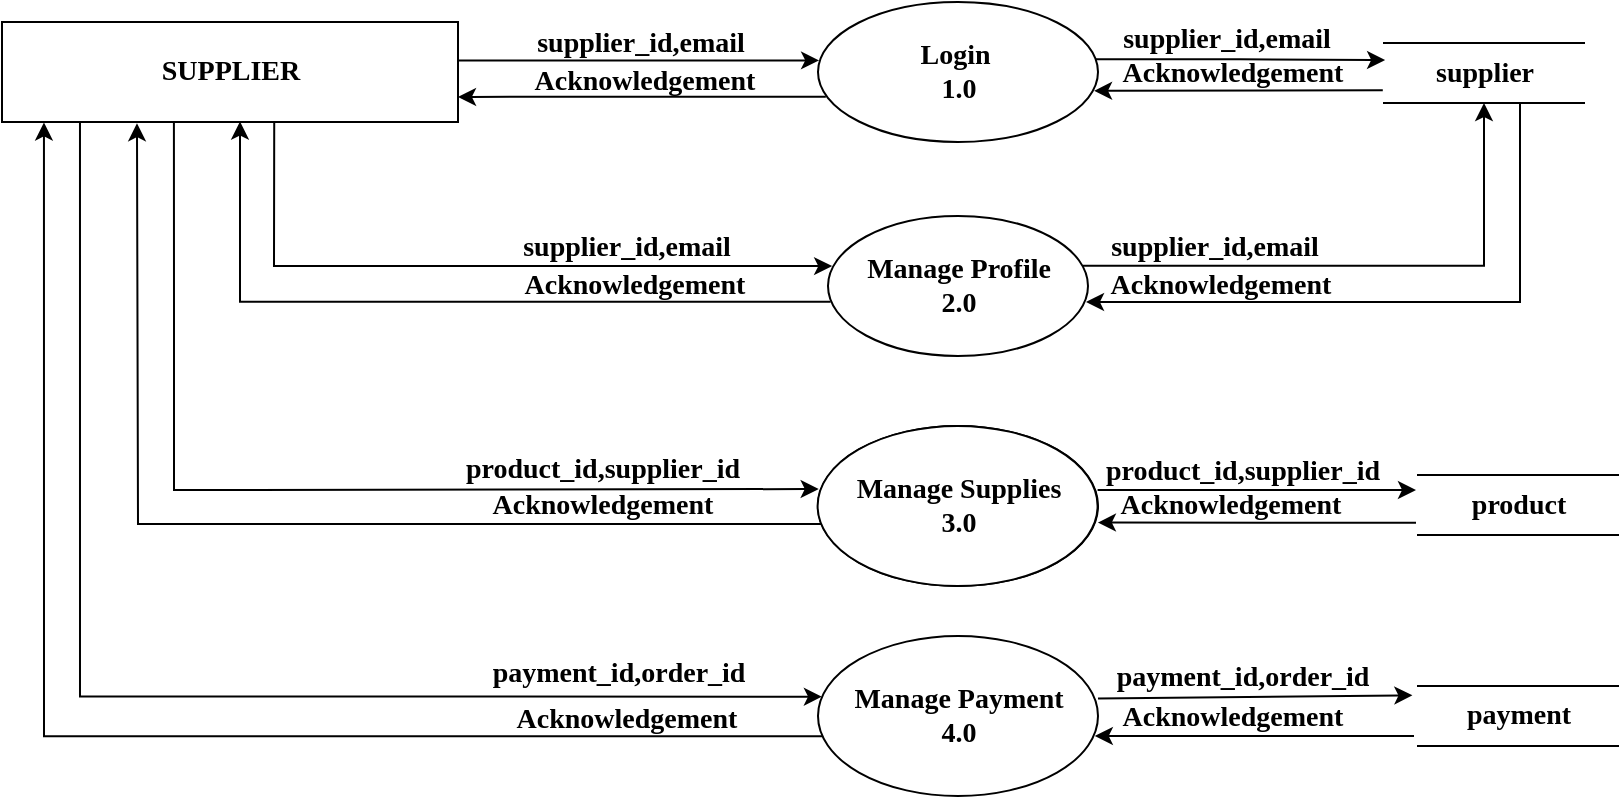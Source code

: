 <mxfile>
    <diagram id="LtNngk2JR1nuo8bp3Qb9" name="Page-1">
        <mxGraphModel dx="998" dy="551" grid="0" gridSize="10" guides="1" tooltips="1" connect="1" arrows="1" fold="1" page="0" pageScale="1" pageWidth="827" pageHeight="1169" background="#ffffff" math="0" shadow="0">
            <root>
                <mxCell id="0"/>
                <mxCell id="1" parent="0"/>
                <mxCell id="33" style="edgeStyle=elbowEdgeStyle;rounded=0;html=1;exitX=1;exitY=0.384;exitDx=0;exitDy=0;entryX=0.004;entryY=0.417;entryDx=0;entryDy=0;fontSize=14;fontColor=#000000;strokeColor=#000000;fontFamily=Times New Roman;entryPerimeter=0;exitPerimeter=0;" parent="1" source="2" target="31" edge="1">
                    <mxGeometry relative="1" as="geometry">
                        <mxPoint x="207.32" y="111.5" as="sourcePoint"/>
                        <mxPoint x="411" y="179" as="targetPoint"/>
                        <Array as="points">
                            <mxPoint x="240" y="75"/>
                        </Array>
                    </mxGeometry>
                </mxCell>
                <mxCell id="48" style="edgeStyle=elbowEdgeStyle;rounded=0;html=1;entryX=0.016;entryY=0.358;entryDx=0;entryDy=0;fontSize=14;fontColor=#000000;strokeColor=#000000;fontFamily=Times New Roman;entryPerimeter=0;exitX=0.597;exitY=0.998;exitDx=0;exitDy=0;exitPerimeter=0;" parent="1" source="2" target="47" edge="1">
                    <mxGeometry relative="1" as="geometry">
                        <mxPoint x="148" y="101" as="sourcePoint"/>
                        <mxPoint x="408" y="275" as="targetPoint"/>
                        <Array as="points">
                            <mxPoint x="148" y="180"/>
                        </Array>
                    </mxGeometry>
                </mxCell>
                <mxCell id="79" style="edgeStyle=none;html=1;exitX=0.377;exitY=0.998;exitDx=0;exitDy=0;entryX=0.004;entryY=0.394;entryDx=0;entryDy=0;rounded=0;strokeColor=#000000;exitPerimeter=0;entryPerimeter=0;" parent="1" source="2" target="74" edge="1">
                    <mxGeometry relative="1" as="geometry">
                        <mxPoint x="97.956" y="95.8" as="sourcePoint"/>
                        <mxPoint x="410.8" y="284" as="targetPoint"/>
                        <Array as="points">
                            <mxPoint x="98" y="198"/>
                            <mxPoint x="98" y="284"/>
                        </Array>
                    </mxGeometry>
                </mxCell>
                <mxCell id="2" value="&lt;b style=&quot;font-size: 14px;&quot;&gt;&lt;font color=&quot;#000000&quot; style=&quot;font-size: 14px;&quot;&gt;SUPPLIER&lt;/font&gt;&lt;/b&gt;" style="html=1;dashed=0;whitespace=wrap;fillColor=none;strokeColor=#000000;fontFamily=Times New Roman;fontSize=14;" parent="1" vertex="1">
                    <mxGeometry x="12" y="50" width="228" height="50" as="geometry"/>
                </mxCell>
                <mxCell id="34" style="edgeStyle=elbowEdgeStyle;rounded=0;html=1;exitX=0.028;exitY=0.676;exitDx=0;exitDy=0;entryX=1;entryY=0.75;entryDx=0;entryDy=0;fontSize=14;fontColor=#000000;strokeColor=#000000;exitPerimeter=0;fontFamily=Times New Roman;" parent="1" source="31" target="2" edge="1">
                    <mxGeometry relative="1" as="geometry">
                        <mxPoint x="402.8" y="197.6" as="sourcePoint"/>
                        <mxPoint x="182" y="113" as="targetPoint"/>
                        <Array as="points">
                            <mxPoint x="272" y="101"/>
                        </Array>
                    </mxGeometry>
                </mxCell>
                <mxCell id="31" value="Login&amp;nbsp;&lt;br&gt;1.0" style="shape=ellipse;html=1;dashed=0;whitespace=wrap;perimeter=ellipsePerimeter;labelBackgroundColor=#FFFFFF;fontSize=14;fontColor=#000000;strokeColor=#000000;fillColor=#FFFFFF;fontStyle=1;fontFamily=Times New Roman;" parent="1" vertex="1">
                    <mxGeometry x="420" y="40" width="140" height="70" as="geometry"/>
                </mxCell>
                <mxCell id="43" value="&lt;b style=&quot;font-size: 14px;&quot;&gt;Acknowledgement&lt;/b&gt;" style="text;html=1;align=center;verticalAlign=middle;resizable=0;points=[];autosize=1;strokeColor=none;fillColor=none;fontSize=14;fontColor=#000000;fontFamily=Times New Roman;" parent="1" vertex="1">
                    <mxGeometry x="251.5" y="281" width="120" height="21" as="geometry"/>
                </mxCell>
                <mxCell id="49" style="edgeStyle=elbowEdgeStyle;rounded=0;html=1;exitX=0.01;exitY=0.613;exitDx=0;exitDy=0;fontSize=14;fontColor=#000000;strokeColor=#000000;fontFamily=Times New Roman;exitPerimeter=0;entryX=0.522;entryY=0.995;entryDx=0;entryDy=0;entryPerimeter=0;" parent="1" source="47" target="2" edge="1">
                    <mxGeometry relative="1" as="geometry">
                        <mxPoint x="401" y="293" as="sourcePoint"/>
                        <mxPoint x="131" y="101" as="targetPoint"/>
                        <Array as="points">
                            <mxPoint x="131" y="198"/>
                        </Array>
                    </mxGeometry>
                </mxCell>
                <mxCell id="47" value="Manage Profile&lt;br style=&quot;font-size: 14px&quot;&gt;2.0" style="shape=ellipse;html=1;dashed=0;whitespace=wrap;perimeter=ellipsePerimeter;labelBackgroundColor=#FFFFFF;fontSize=14;fontColor=#000000;strokeColor=#000000;fillColor=#FFFFFF;fontStyle=1;fontFamily=Times New Roman;" parent="1" vertex="1">
                    <mxGeometry x="425" y="147" width="130" height="70" as="geometry"/>
                </mxCell>
                <mxCell id="51" value="&lt;b style=&quot;font-size: 14px&quot;&gt;payment_id,order_id&lt;/b&gt;" style="text;html=1;align=center;verticalAlign=middle;resizable=0;points=[];autosize=1;strokeColor=none;fillColor=none;fontSize=14;fontColor=#000000;fontFamily=Times New Roman;" parent="1" vertex="1">
                    <mxGeometry x="252" y="365.5" width="136" height="21" as="geometry"/>
                </mxCell>
                <mxCell id="52" value="&lt;b style=&quot;font-size: 14px;&quot;&gt;Acknowledgement&lt;/b&gt;" style="text;html=1;align=center;verticalAlign=middle;resizable=0;points=[];autosize=1;strokeColor=none;fillColor=none;fontSize=14;fontColor=#000000;fontFamily=Times New Roman;" parent="1" vertex="1">
                    <mxGeometry x="268" y="171.5" width="120" height="21" as="geometry"/>
                </mxCell>
                <mxCell id="53" style="edgeStyle=elbowEdgeStyle;rounded=0;html=1;fontSize=14;fontColor=#000000;strokeColor=#000000;fontFamily=Times New Roman;entryX=0.5;entryY=1;entryDx=0;entryDy=0;exitX=0.98;exitY=0.355;exitDx=0;exitDy=0;exitPerimeter=0;" parent="1" source="47" target="89" edge="1">
                    <mxGeometry relative="1" as="geometry">
                        <mxPoint x="698" y="172" as="targetPoint"/>
                        <mxPoint x="555" y="172" as="sourcePoint"/>
                        <Array as="points">
                            <mxPoint x="753" y="135"/>
                        </Array>
                    </mxGeometry>
                </mxCell>
                <mxCell id="54" style="edgeStyle=none;rounded=0;html=1;fontSize=14;fontColor=#000000;strokeColor=#000000;fontFamily=Times New Roman;exitX=0.75;exitY=1;exitDx=0;exitDy=0;" parent="1" edge="1">
                    <mxGeometry relative="1" as="geometry">
                        <mxPoint x="554" y="190" as="targetPoint"/>
                        <mxPoint x="771" y="90.5" as="sourcePoint"/>
                        <Array as="points">
                            <mxPoint x="771" y="190"/>
                        </Array>
                    </mxGeometry>
                </mxCell>
                <mxCell id="55" value="&lt;b&gt;payment_id,order_id&lt;/b&gt;" style="text;html=1;align=center;verticalAlign=middle;resizable=0;points=[];autosize=1;strokeColor=none;fillColor=none;fontSize=14;fontColor=#000000;fontFamily=Times New Roman;" parent="1" vertex="1">
                    <mxGeometry x="564.3" y="367.5" width="136" height="21" as="geometry"/>
                </mxCell>
                <mxCell id="56" value="&lt;b style=&quot;font-size: 14px;&quot;&gt;Acknowledgement&lt;/b&gt;" style="text;html=1;align=center;verticalAlign=middle;resizable=0;points=[];autosize=1;strokeColor=none;fillColor=none;fontSize=14;fontColor=#000000;fontFamily=Times New Roman;" parent="1" vertex="1">
                    <mxGeometry x="561" y="171" width="120" height="21" as="geometry"/>
                </mxCell>
                <mxCell id="57" value="&lt;b style=&quot;font-size: 14px;&quot;&gt;payment&lt;/b&gt;" style="html=1;dashed=0;whitespace=wrap;shape=partialRectangle;right=0;left=0;fontSize=14;fontColor=#000000;strokeColor=#000000;fillColor=none;fontFamily=Times New Roman;" parent="1" vertex="1">
                    <mxGeometry x="720" y="382" width="100" height="30" as="geometry"/>
                </mxCell>
                <mxCell id="60" value="Manage Account&lt;br style=&quot;font-size: 14px&quot;&gt;3.0" style="shape=ellipse;html=1;dashed=0;whitespace=wrap;perimeter=ellipsePerimeter;labelBackgroundColor=#FFFFFF;fontSize=14;fontColor=#000000;strokeColor=#000000;fillColor=#FFFFFF;fontStyle=1;fontFamily=Times New Roman;" parent="1" vertex="1">
                    <mxGeometry x="420" y="252" width="140" height="80" as="geometry"/>
                </mxCell>
                <mxCell id="61" value="&lt;b&gt;supplier_id,email&lt;/b&gt;" style="text;html=1;align=center;verticalAlign=middle;resizable=0;points=[];autosize=1;strokeColor=none;fillColor=none;fontSize=14;fontColor=#000000;fontFamily=Times New Roman;" parent="1" vertex="1">
                    <mxGeometry x="267" y="152" width="114" height="21" as="geometry"/>
                </mxCell>
                <mxCell id="62" value="&lt;b style=&quot;font-size: 14px;&quot;&gt;Acknowledgement&lt;/b&gt;" style="text;html=1;align=center;verticalAlign=middle;resizable=0;points=[];autosize=1;strokeColor=none;fillColor=none;fontSize=14;fontColor=#000000;fontFamily=Times New Roman;" parent="1" vertex="1">
                    <mxGeometry x="264" y="388.5" width="120" height="21" as="geometry"/>
                </mxCell>
                <mxCell id="63" style="edgeStyle=none;rounded=0;html=1;fontSize=14;fontColor=#000000;strokeColor=#000000;entryX=-0.028;entryY=0.156;entryDx=0;entryDy=0;fontFamily=Times New Roman;exitX=0.943;exitY=0.266;exitDx=0;exitDy=0;exitPerimeter=0;entryPerimeter=0;" parent="1" edge="1" target="57">
                    <mxGeometry relative="1" as="geometry">
                        <mxPoint x="698.68" y="387.33" as="targetPoint"/>
                        <mxPoint x="560" y="388.28" as="sourcePoint"/>
                    </mxGeometry>
                </mxCell>
                <mxCell id="64" style="edgeStyle=none;rounded=0;html=1;fontSize=14;fontColor=#000000;strokeColor=#000000;fontFamily=Times New Roman;entryX=1;entryY=0.5;entryDx=0;entryDy=0;" parent="1" edge="1">
                    <mxGeometry relative="1" as="geometry">
                        <mxPoint x="558.4" y="407" as="targetPoint"/>
                        <mxPoint x="718" y="407" as="sourcePoint"/>
                        <Array as="points">
                            <mxPoint x="599.4" y="407"/>
                        </Array>
                    </mxGeometry>
                </mxCell>
                <mxCell id="65" value="&lt;b&gt;supplier_id,email&lt;/b&gt;" style="text;html=1;align=center;verticalAlign=middle;resizable=0;points=[];autosize=1;strokeColor=none;fillColor=none;fontSize=14;fontColor=#000000;fontFamily=Times New Roman;" parent="1" vertex="1">
                    <mxGeometry x="561" y="152" width="114" height="21" as="geometry"/>
                </mxCell>
                <mxCell id="66" value="&lt;b style=&quot;font-size: 14px;&quot;&gt;Acknowledgement&lt;/b&gt;" style="text;html=1;align=center;verticalAlign=middle;resizable=0;points=[];autosize=1;strokeColor=none;fillColor=none;fontSize=14;fontColor=#000000;fontFamily=Times New Roman;" parent="1" vertex="1">
                    <mxGeometry x="567" y="387.5" width="120" height="21" as="geometry"/>
                </mxCell>
                <mxCell id="85" style="edgeStyle=none;rounded=0;html=1;exitX=0;exitY=0.5;exitDx=0;exitDy=0;entryX=0.296;entryY=1.012;entryDx=0;entryDy=0;entryPerimeter=0;strokeColor=#000000;" parent="1" target="2" edge="1">
                    <mxGeometry relative="1" as="geometry">
                        <mxPoint x="422.8" y="301" as="sourcePoint"/>
                        <mxPoint x="79.524" y="112.2" as="targetPoint"/>
                        <Array as="points">
                            <mxPoint x="80" y="301"/>
                        </Array>
                    </mxGeometry>
                </mxCell>
                <mxCell id="74" value="Manage Supplies&lt;br&gt;3.0" style="shape=ellipse;html=1;dashed=0;whitespace=wrap;perimeter=ellipsePerimeter;labelBackgroundColor=#FFFFFF;fontSize=14;fontColor=#000000;strokeColor=#000000;fillColor=#FFFFFF;fontStyle=1;fontFamily=Times New Roman;" parent="1" vertex="1">
                    <mxGeometry x="419.8" y="252" width="140" height="80" as="geometry"/>
                </mxCell>
                <mxCell id="76" value="Manage Payment&lt;br style=&quot;font-size: 14px&quot;&gt;4.0" style="shape=ellipse;html=1;dashed=0;whitespace=wrap;perimeter=ellipsePerimeter;labelBackgroundColor=#FFFFFF;fontSize=14;fontColor=#000000;strokeColor=#000000;fillColor=#FFFFFF;fontStyle=1;fontFamily=Times New Roman;" parent="1" vertex="1">
                    <mxGeometry x="420" y="357" width="140" height="80" as="geometry"/>
                </mxCell>
                <mxCell id="77" style="edgeStyle=orthogonalEdgeStyle;rounded=0;html=1;fontSize=14;fontColor=#000000;strokeColor=#000000;fontFamily=Times New Roman;entryX=0.014;entryY=0.379;entryDx=0;entryDy=0;entryPerimeter=0;exitX=0.171;exitY=1.004;exitDx=0;exitDy=0;exitPerimeter=0;" parent="1" source="2" target="76" edge="1">
                    <mxGeometry relative="1" as="geometry">
                        <mxPoint x="51" y="104" as="sourcePoint"/>
                        <mxPoint x="420.8" y="387.46" as="targetPoint"/>
                        <Array as="points">
                            <mxPoint x="51" y="387"/>
                        </Array>
                    </mxGeometry>
                </mxCell>
                <mxCell id="78" style="edgeStyle=orthogonalEdgeStyle;rounded=0;html=1;fontSize=14;fontColor=#000000;strokeColor=#000000;fontFamily=Times New Roman;exitX=0.016;exitY=0.626;exitDx=0;exitDy=0;exitPerimeter=0;entryX=0.092;entryY=1.004;entryDx=0;entryDy=0;entryPerimeter=0;" parent="1" source="76" target="2" edge="1">
                    <mxGeometry relative="1" as="geometry">
                        <mxPoint x="33.1" y="101.4" as="targetPoint"/>
                        <mxPoint x="421.42" y="407.22" as="sourcePoint"/>
                        <Array as="points">
                            <mxPoint x="33" y="407"/>
                        </Array>
                    </mxGeometry>
                </mxCell>
                <mxCell id="80" style="edgeStyle=none;rounded=0;html=1;fontSize=14;fontColor=#000000;strokeColor=#000000;entryX=0.988;entryY=0.618;entryDx=0;entryDy=0;entryPerimeter=0;fontFamily=Times New Roman;exitX=-0.01;exitY=0.797;exitDx=0;exitDy=0;exitPerimeter=0;" parent="1" edge="1" source="83">
                    <mxGeometry relative="1" as="geometry">
                        <mxPoint x="559.94" y="300.26" as="targetPoint"/>
                        <mxPoint x="717" y="300" as="sourcePoint"/>
                        <Array as="points"/>
                    </mxGeometry>
                </mxCell>
                <mxCell id="81" value="&lt;b&gt;product_id,supplier_id&lt;/b&gt;" style="text;html=1;align=center;verticalAlign=middle;resizable=0;points=[];autosize=1;strokeColor=none;fillColor=none;fontSize=14;fontColor=#000000;fontFamily=Times New Roman;" parent="1" vertex="1">
                    <mxGeometry x="558.8" y="264" width="147" height="21" as="geometry"/>
                </mxCell>
                <mxCell id="82" value="&lt;b style=&quot;font-size: 14px;&quot;&gt;Acknowledgement&lt;/b&gt;" style="text;html=1;align=center;verticalAlign=middle;resizable=0;points=[];autosize=1;strokeColor=none;fillColor=none;fontSize=14;fontColor=#000000;fontFamily=Times New Roman;" parent="1" vertex="1">
                    <mxGeometry x="565.62" y="281.5" width="120" height="21" as="geometry"/>
                </mxCell>
                <mxCell id="83" value="&lt;b style=&quot;font-size: 14px;&quot;&gt;product&lt;/b&gt;" style="html=1;dashed=0;whitespace=wrap;shape=partialRectangle;right=0;left=0;fontSize=14;fontColor=#000000;strokeColor=#000000;fillColor=none;fontFamily=Times New Roman;" parent="1" vertex="1">
                    <mxGeometry x="720" y="276.5" width="100" height="30" as="geometry"/>
                </mxCell>
                <mxCell id="84" style="edgeStyle=elbowEdgeStyle;rounded=0;html=1;fontSize=14;fontColor=#000000;strokeColor=#000000;fontFamily=Times New Roman;exitX=0.987;exitY=0.385;exitDx=0;exitDy=0;exitPerimeter=0;" parent="1" edge="1">
                    <mxGeometry relative="1" as="geometry">
                        <mxPoint x="559.8" y="283.95" as="sourcePoint"/>
                        <mxPoint x="719" y="284" as="targetPoint"/>
                        <Array as="points"/>
                    </mxGeometry>
                </mxCell>
                <mxCell id="86" style="edgeStyle=none;rounded=0;html=1;fontSize=14;fontColor=#000000;strokeColor=#000000;entryX=0.943;entryY=0.763;entryDx=0;entryDy=0;entryPerimeter=0;fontFamily=Times New Roman;exitX=-0.006;exitY=0.789;exitDx=0;exitDy=0;exitPerimeter=0;" parent="1" source="89" edge="1">
                    <mxGeometry relative="1" as="geometry">
                        <mxPoint x="558.02" y="84.41" as="targetPoint"/>
                        <mxPoint x="696" y="84" as="sourcePoint"/>
                        <Array as="points"/>
                    </mxGeometry>
                </mxCell>
                <mxCell id="87" value="&lt;b&gt;supplier_id,email&lt;/b&gt;" style="text;html=1;align=center;verticalAlign=middle;resizable=0;points=[];autosize=1;strokeColor=none;fillColor=none;fontSize=14;fontColor=#000000;fontFamily=Times New Roman;" parent="1" vertex="1">
                    <mxGeometry x="567" y="48" width="114" height="21" as="geometry"/>
                </mxCell>
                <mxCell id="88" value="&lt;b style=&quot;font-size: 14px;&quot;&gt;Acknowledgement&lt;/b&gt;" style="text;html=1;align=center;verticalAlign=middle;resizable=0;points=[];autosize=1;strokeColor=none;fillColor=none;fontSize=14;fontColor=#000000;fontFamily=Times New Roman;" parent="1" vertex="1">
                    <mxGeometry x="567" y="65" width="120" height="21" as="geometry"/>
                </mxCell>
                <mxCell id="89" value="&lt;b style=&quot;font-size: 14px&quot;&gt;supplier&lt;/b&gt;" style="html=1;dashed=0;whitespace=wrap;shape=partialRectangle;right=0;left=0;fontSize=14;fontColor=#000000;strokeColor=#000000;fillColor=none;fontFamily=Times New Roman;" parent="1" vertex="1">
                    <mxGeometry x="703" y="60.5" width="100" height="30" as="geometry"/>
                </mxCell>
                <mxCell id="90" style="edgeStyle=elbowEdgeStyle;rounded=0;html=1;entryX=0.004;entryY=0.417;entryDx=0;entryDy=0;fontSize=14;fontColor=#000000;strokeColor=#000000;fontFamily=Times New Roman;entryPerimeter=0;exitX=0.997;exitY=0.524;exitDx=0;exitDy=0;exitPerimeter=0;" parent="1" edge="1">
                    <mxGeometry relative="1" as="geometry">
                        <mxPoint x="558.58" y="68.68" as="sourcePoint"/>
                        <mxPoint x="703.56" y="69" as="targetPoint"/>
                        <Array as="points"/>
                    </mxGeometry>
                </mxCell>
                <mxCell id="91" value="&lt;b style=&quot;font-size: 14px&quot;&gt;product_id,supplier_id&lt;/b&gt;" style="text;html=1;align=center;verticalAlign=middle;resizable=0;points=[];autosize=1;strokeColor=none;fillColor=none;fontSize=14;fontColor=#000000;fontFamily=Times New Roman;" parent="1" vertex="1">
                    <mxGeometry x="238" y="263" width="147" height="21" as="geometry"/>
                </mxCell>
                <mxCell id="93" value="&lt;b style=&quot;font-size: 14px&quot;&gt;supplier_id,email&lt;/b&gt;" style="text;html=1;align=center;verticalAlign=middle;resizable=0;points=[];autosize=1;strokeColor=none;fillColor=none;fontSize=14;fontColor=#000000;fontFamily=Times New Roman;" parent="1" vertex="1">
                    <mxGeometry x="274" y="50" width="114" height="21" as="geometry"/>
                </mxCell>
                <mxCell id="94" value="&lt;b style=&quot;font-size: 14px;&quot;&gt;Acknowledgement&lt;/b&gt;" style="text;html=1;align=center;verticalAlign=middle;resizable=0;points=[];autosize=1;strokeColor=none;fillColor=none;fontSize=14;fontColor=#000000;fontFamily=Times New Roman;" parent="1" vertex="1">
                    <mxGeometry x="273" y="69" width="120" height="21" as="geometry"/>
                </mxCell>
            </root>
        </mxGraphModel>
    </diagram>
</mxfile>